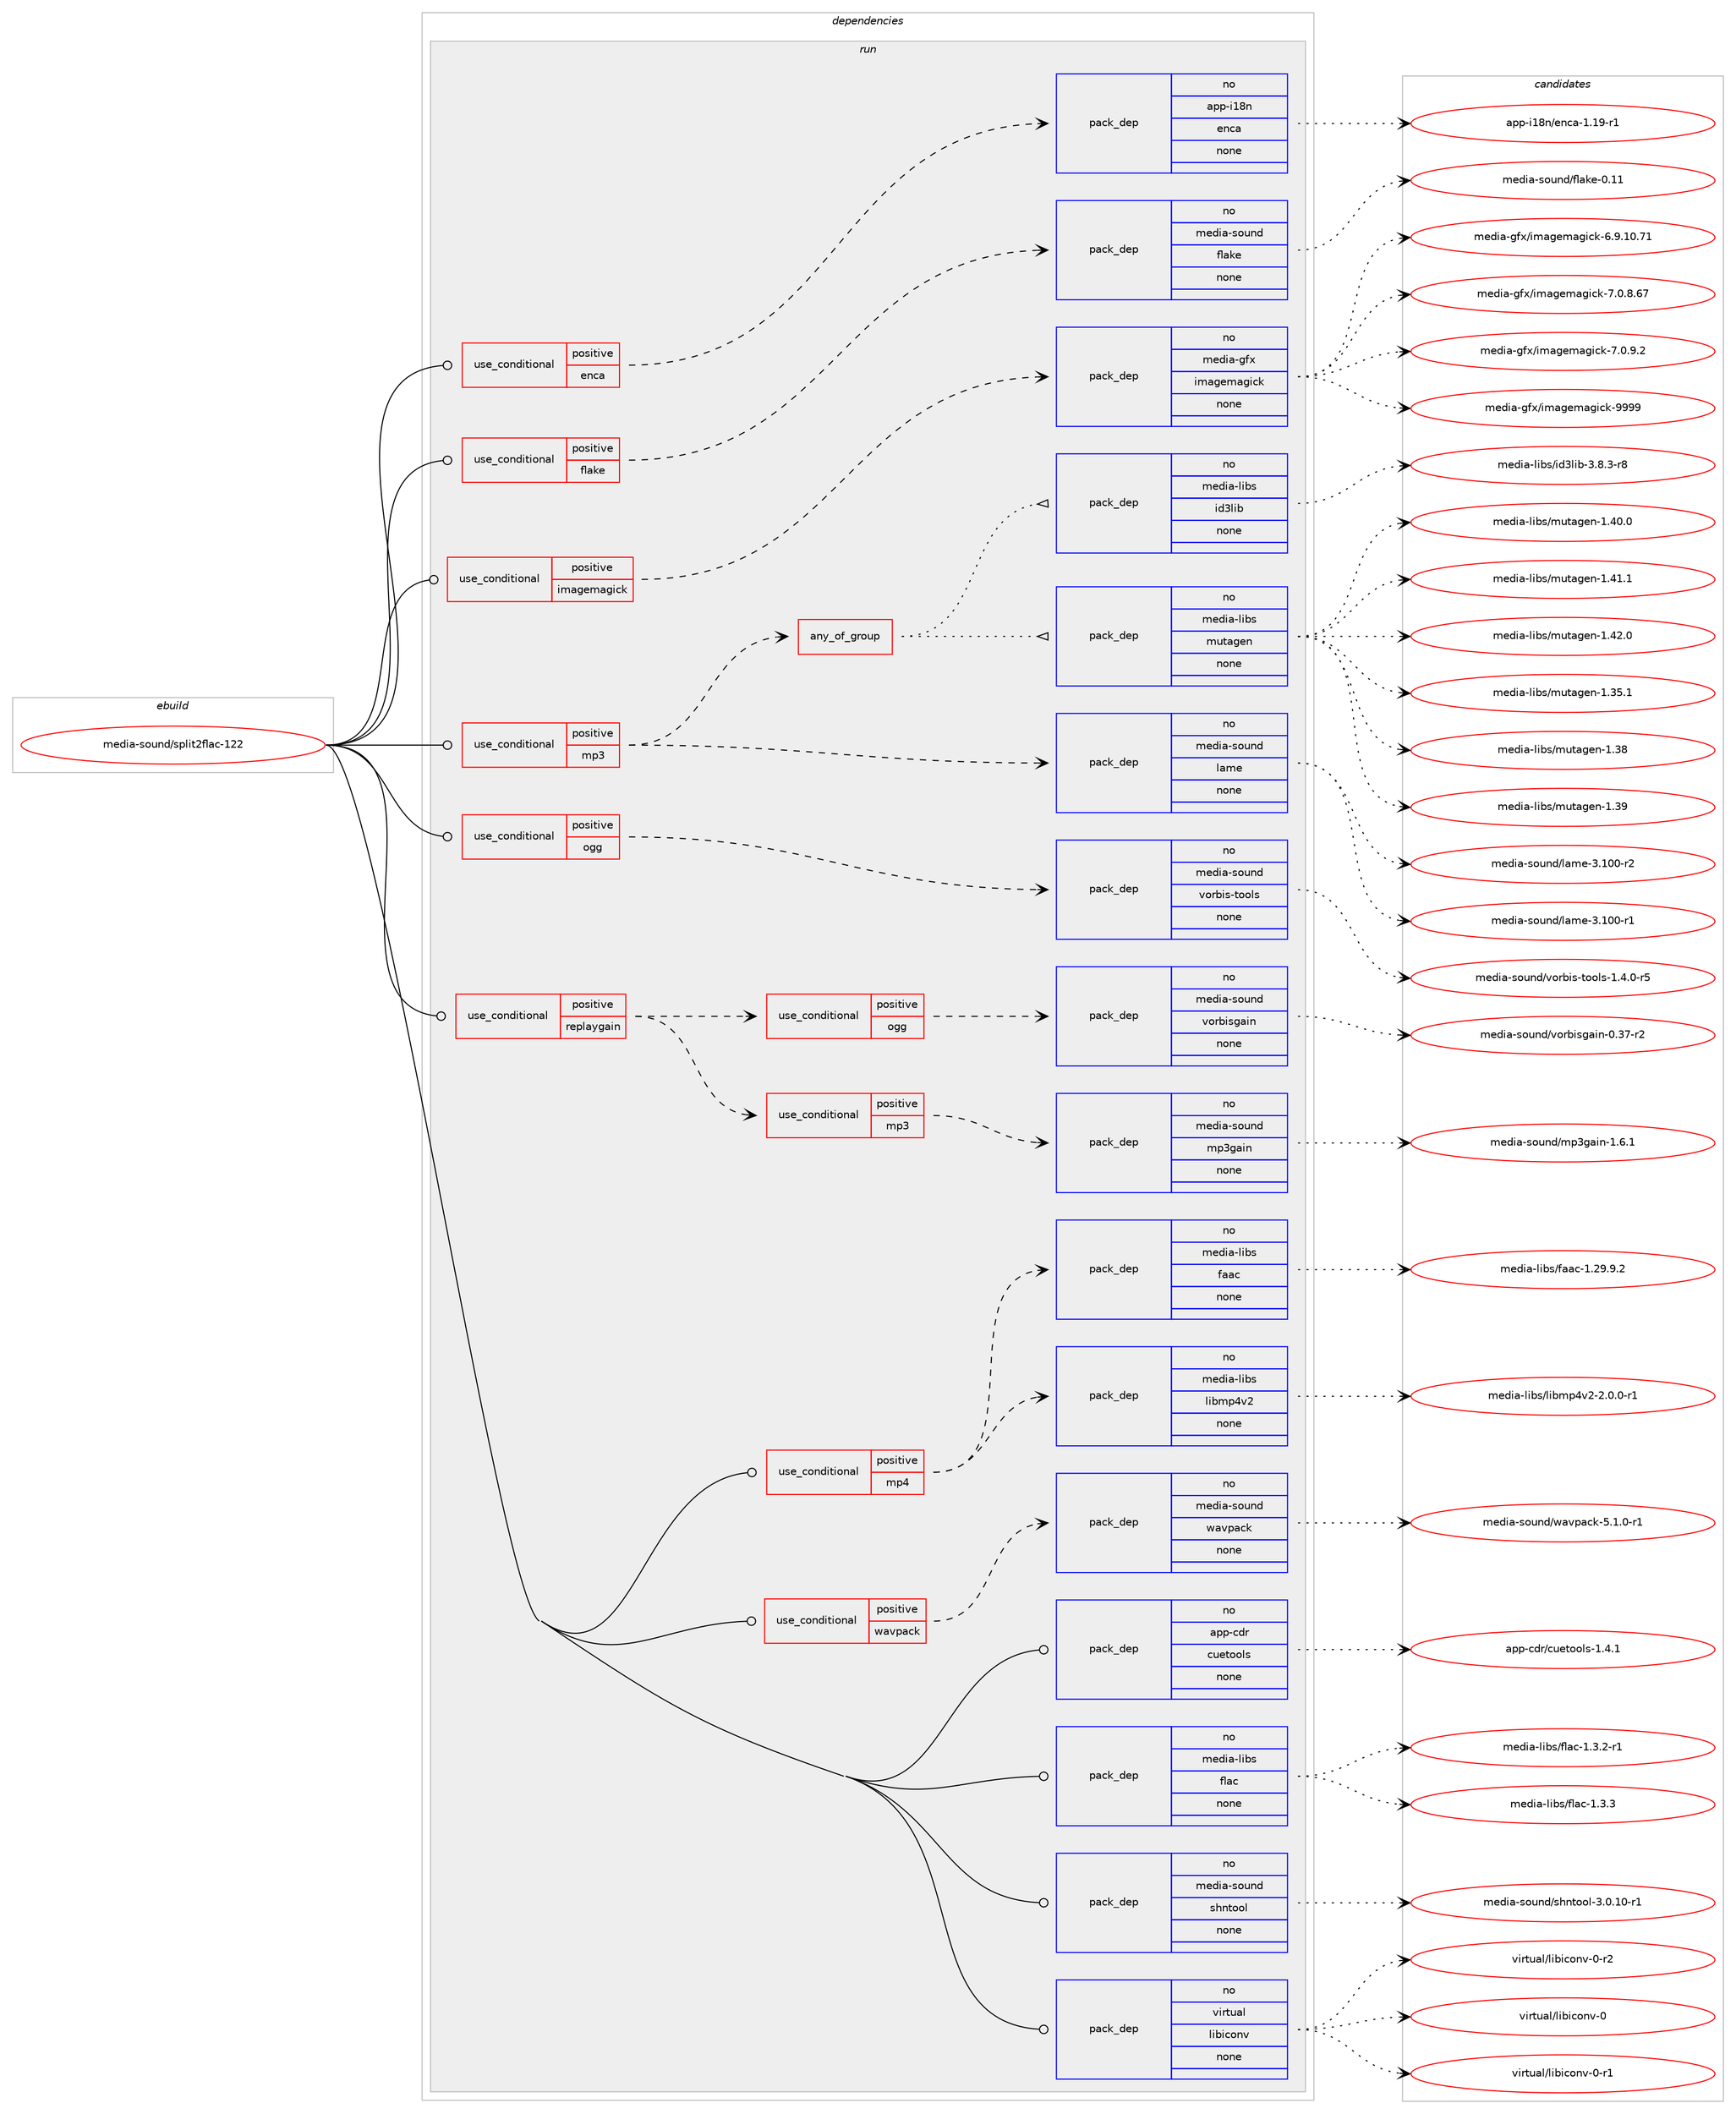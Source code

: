 digraph prolog {

# *************
# Graph options
# *************

newrank=true;
concentrate=true;
compound=true;
graph [rankdir=LR,fontname=Helvetica,fontsize=10,ranksep=1.5];#, ranksep=2.5, nodesep=0.2];
edge  [arrowhead=vee];
node  [fontname=Helvetica,fontsize=10];

# **********
# The ebuild
# **********

subgraph cluster_leftcol {
color=gray;
rank=same;
label=<<i>ebuild</i>>;
id [label="media-sound/split2flac-122", color=red, width=4, href="../media-sound/split2flac-122.svg"];
}

# ****************
# The dependencies
# ****************

subgraph cluster_midcol {
color=gray;
label=<<i>dependencies</i>>;
subgraph cluster_compile {
fillcolor="#eeeeee";
style=filled;
label=<<i>compile</i>>;
}
subgraph cluster_compileandrun {
fillcolor="#eeeeee";
style=filled;
label=<<i>compile and run</i>>;
}
subgraph cluster_run {
fillcolor="#eeeeee";
style=filled;
label=<<i>run</i>>;
subgraph cond195192 {
dependency803782 [label=<<TABLE BORDER="0" CELLBORDER="1" CELLSPACING="0" CELLPADDING="4"><TR><TD ROWSPAN="3" CELLPADDING="10">use_conditional</TD></TR><TR><TD>positive</TD></TR><TR><TD>enca</TD></TR></TABLE>>, shape=none, color=red];
subgraph pack594546 {
dependency803783 [label=<<TABLE BORDER="0" CELLBORDER="1" CELLSPACING="0" CELLPADDING="4" WIDTH="220"><TR><TD ROWSPAN="6" CELLPADDING="30">pack_dep</TD></TR><TR><TD WIDTH="110">no</TD></TR><TR><TD>app-i18n</TD></TR><TR><TD>enca</TD></TR><TR><TD>none</TD></TR><TR><TD></TD></TR></TABLE>>, shape=none, color=blue];
}
dependency803782:e -> dependency803783:w [weight=20,style="dashed",arrowhead="vee"];
}
id:e -> dependency803782:w [weight=20,style="solid",arrowhead="odot"];
subgraph cond195193 {
dependency803784 [label=<<TABLE BORDER="0" CELLBORDER="1" CELLSPACING="0" CELLPADDING="4"><TR><TD ROWSPAN="3" CELLPADDING="10">use_conditional</TD></TR><TR><TD>positive</TD></TR><TR><TD>flake</TD></TR></TABLE>>, shape=none, color=red];
subgraph pack594547 {
dependency803785 [label=<<TABLE BORDER="0" CELLBORDER="1" CELLSPACING="0" CELLPADDING="4" WIDTH="220"><TR><TD ROWSPAN="6" CELLPADDING="30">pack_dep</TD></TR><TR><TD WIDTH="110">no</TD></TR><TR><TD>media-sound</TD></TR><TR><TD>flake</TD></TR><TR><TD>none</TD></TR><TR><TD></TD></TR></TABLE>>, shape=none, color=blue];
}
dependency803784:e -> dependency803785:w [weight=20,style="dashed",arrowhead="vee"];
}
id:e -> dependency803784:w [weight=20,style="solid",arrowhead="odot"];
subgraph cond195194 {
dependency803786 [label=<<TABLE BORDER="0" CELLBORDER="1" CELLSPACING="0" CELLPADDING="4"><TR><TD ROWSPAN="3" CELLPADDING="10">use_conditional</TD></TR><TR><TD>positive</TD></TR><TR><TD>imagemagick</TD></TR></TABLE>>, shape=none, color=red];
subgraph pack594548 {
dependency803787 [label=<<TABLE BORDER="0" CELLBORDER="1" CELLSPACING="0" CELLPADDING="4" WIDTH="220"><TR><TD ROWSPAN="6" CELLPADDING="30">pack_dep</TD></TR><TR><TD WIDTH="110">no</TD></TR><TR><TD>media-gfx</TD></TR><TR><TD>imagemagick</TD></TR><TR><TD>none</TD></TR><TR><TD></TD></TR></TABLE>>, shape=none, color=blue];
}
dependency803786:e -> dependency803787:w [weight=20,style="dashed",arrowhead="vee"];
}
id:e -> dependency803786:w [weight=20,style="solid",arrowhead="odot"];
subgraph cond195195 {
dependency803788 [label=<<TABLE BORDER="0" CELLBORDER="1" CELLSPACING="0" CELLPADDING="4"><TR><TD ROWSPAN="3" CELLPADDING="10">use_conditional</TD></TR><TR><TD>positive</TD></TR><TR><TD>mp3</TD></TR></TABLE>>, shape=none, color=red];
subgraph pack594549 {
dependency803789 [label=<<TABLE BORDER="0" CELLBORDER="1" CELLSPACING="0" CELLPADDING="4" WIDTH="220"><TR><TD ROWSPAN="6" CELLPADDING="30">pack_dep</TD></TR><TR><TD WIDTH="110">no</TD></TR><TR><TD>media-sound</TD></TR><TR><TD>lame</TD></TR><TR><TD>none</TD></TR><TR><TD></TD></TR></TABLE>>, shape=none, color=blue];
}
dependency803788:e -> dependency803789:w [weight=20,style="dashed",arrowhead="vee"];
subgraph any13596 {
dependency803790 [label=<<TABLE BORDER="0" CELLBORDER="1" CELLSPACING="0" CELLPADDING="4"><TR><TD CELLPADDING="10">any_of_group</TD></TR></TABLE>>, shape=none, color=red];subgraph pack594550 {
dependency803791 [label=<<TABLE BORDER="0" CELLBORDER="1" CELLSPACING="0" CELLPADDING="4" WIDTH="220"><TR><TD ROWSPAN="6" CELLPADDING="30">pack_dep</TD></TR><TR><TD WIDTH="110">no</TD></TR><TR><TD>media-libs</TD></TR><TR><TD>mutagen</TD></TR><TR><TD>none</TD></TR><TR><TD></TD></TR></TABLE>>, shape=none, color=blue];
}
dependency803790:e -> dependency803791:w [weight=20,style="dotted",arrowhead="oinv"];
subgraph pack594551 {
dependency803792 [label=<<TABLE BORDER="0" CELLBORDER="1" CELLSPACING="0" CELLPADDING="4" WIDTH="220"><TR><TD ROWSPAN="6" CELLPADDING="30">pack_dep</TD></TR><TR><TD WIDTH="110">no</TD></TR><TR><TD>media-libs</TD></TR><TR><TD>id3lib</TD></TR><TR><TD>none</TD></TR><TR><TD></TD></TR></TABLE>>, shape=none, color=blue];
}
dependency803790:e -> dependency803792:w [weight=20,style="dotted",arrowhead="oinv"];
}
dependency803788:e -> dependency803790:w [weight=20,style="dashed",arrowhead="vee"];
}
id:e -> dependency803788:w [weight=20,style="solid",arrowhead="odot"];
subgraph cond195196 {
dependency803793 [label=<<TABLE BORDER="0" CELLBORDER="1" CELLSPACING="0" CELLPADDING="4"><TR><TD ROWSPAN="3" CELLPADDING="10">use_conditional</TD></TR><TR><TD>positive</TD></TR><TR><TD>mp4</TD></TR></TABLE>>, shape=none, color=red];
subgraph pack594552 {
dependency803794 [label=<<TABLE BORDER="0" CELLBORDER="1" CELLSPACING="0" CELLPADDING="4" WIDTH="220"><TR><TD ROWSPAN="6" CELLPADDING="30">pack_dep</TD></TR><TR><TD WIDTH="110">no</TD></TR><TR><TD>media-libs</TD></TR><TR><TD>faac</TD></TR><TR><TD>none</TD></TR><TR><TD></TD></TR></TABLE>>, shape=none, color=blue];
}
dependency803793:e -> dependency803794:w [weight=20,style="dashed",arrowhead="vee"];
subgraph pack594553 {
dependency803795 [label=<<TABLE BORDER="0" CELLBORDER="1" CELLSPACING="0" CELLPADDING="4" WIDTH="220"><TR><TD ROWSPAN="6" CELLPADDING="30">pack_dep</TD></TR><TR><TD WIDTH="110">no</TD></TR><TR><TD>media-libs</TD></TR><TR><TD>libmp4v2</TD></TR><TR><TD>none</TD></TR><TR><TD></TD></TR></TABLE>>, shape=none, color=blue];
}
dependency803793:e -> dependency803795:w [weight=20,style="dashed",arrowhead="vee"];
}
id:e -> dependency803793:w [weight=20,style="solid",arrowhead="odot"];
subgraph cond195197 {
dependency803796 [label=<<TABLE BORDER="0" CELLBORDER="1" CELLSPACING="0" CELLPADDING="4"><TR><TD ROWSPAN="3" CELLPADDING="10">use_conditional</TD></TR><TR><TD>positive</TD></TR><TR><TD>ogg</TD></TR></TABLE>>, shape=none, color=red];
subgraph pack594554 {
dependency803797 [label=<<TABLE BORDER="0" CELLBORDER="1" CELLSPACING="0" CELLPADDING="4" WIDTH="220"><TR><TD ROWSPAN="6" CELLPADDING="30">pack_dep</TD></TR><TR><TD WIDTH="110">no</TD></TR><TR><TD>media-sound</TD></TR><TR><TD>vorbis-tools</TD></TR><TR><TD>none</TD></TR><TR><TD></TD></TR></TABLE>>, shape=none, color=blue];
}
dependency803796:e -> dependency803797:w [weight=20,style="dashed",arrowhead="vee"];
}
id:e -> dependency803796:w [weight=20,style="solid",arrowhead="odot"];
subgraph cond195198 {
dependency803798 [label=<<TABLE BORDER="0" CELLBORDER="1" CELLSPACING="0" CELLPADDING="4"><TR><TD ROWSPAN="3" CELLPADDING="10">use_conditional</TD></TR><TR><TD>positive</TD></TR><TR><TD>replaygain</TD></TR></TABLE>>, shape=none, color=red];
subgraph cond195199 {
dependency803799 [label=<<TABLE BORDER="0" CELLBORDER="1" CELLSPACING="0" CELLPADDING="4"><TR><TD ROWSPAN="3" CELLPADDING="10">use_conditional</TD></TR><TR><TD>positive</TD></TR><TR><TD>mp3</TD></TR></TABLE>>, shape=none, color=red];
subgraph pack594555 {
dependency803800 [label=<<TABLE BORDER="0" CELLBORDER="1" CELLSPACING="0" CELLPADDING="4" WIDTH="220"><TR><TD ROWSPAN="6" CELLPADDING="30">pack_dep</TD></TR><TR><TD WIDTH="110">no</TD></TR><TR><TD>media-sound</TD></TR><TR><TD>mp3gain</TD></TR><TR><TD>none</TD></TR><TR><TD></TD></TR></TABLE>>, shape=none, color=blue];
}
dependency803799:e -> dependency803800:w [weight=20,style="dashed",arrowhead="vee"];
}
dependency803798:e -> dependency803799:w [weight=20,style="dashed",arrowhead="vee"];
subgraph cond195200 {
dependency803801 [label=<<TABLE BORDER="0" CELLBORDER="1" CELLSPACING="0" CELLPADDING="4"><TR><TD ROWSPAN="3" CELLPADDING="10">use_conditional</TD></TR><TR><TD>positive</TD></TR><TR><TD>ogg</TD></TR></TABLE>>, shape=none, color=red];
subgraph pack594556 {
dependency803802 [label=<<TABLE BORDER="0" CELLBORDER="1" CELLSPACING="0" CELLPADDING="4" WIDTH="220"><TR><TD ROWSPAN="6" CELLPADDING="30">pack_dep</TD></TR><TR><TD WIDTH="110">no</TD></TR><TR><TD>media-sound</TD></TR><TR><TD>vorbisgain</TD></TR><TR><TD>none</TD></TR><TR><TD></TD></TR></TABLE>>, shape=none, color=blue];
}
dependency803801:e -> dependency803802:w [weight=20,style="dashed",arrowhead="vee"];
}
dependency803798:e -> dependency803801:w [weight=20,style="dashed",arrowhead="vee"];
}
id:e -> dependency803798:w [weight=20,style="solid",arrowhead="odot"];
subgraph cond195201 {
dependency803803 [label=<<TABLE BORDER="0" CELLBORDER="1" CELLSPACING="0" CELLPADDING="4"><TR><TD ROWSPAN="3" CELLPADDING="10">use_conditional</TD></TR><TR><TD>positive</TD></TR><TR><TD>wavpack</TD></TR></TABLE>>, shape=none, color=red];
subgraph pack594557 {
dependency803804 [label=<<TABLE BORDER="0" CELLBORDER="1" CELLSPACING="0" CELLPADDING="4" WIDTH="220"><TR><TD ROWSPAN="6" CELLPADDING="30">pack_dep</TD></TR><TR><TD WIDTH="110">no</TD></TR><TR><TD>media-sound</TD></TR><TR><TD>wavpack</TD></TR><TR><TD>none</TD></TR><TR><TD></TD></TR></TABLE>>, shape=none, color=blue];
}
dependency803803:e -> dependency803804:w [weight=20,style="dashed",arrowhead="vee"];
}
id:e -> dependency803803:w [weight=20,style="solid",arrowhead="odot"];
subgraph pack594558 {
dependency803805 [label=<<TABLE BORDER="0" CELLBORDER="1" CELLSPACING="0" CELLPADDING="4" WIDTH="220"><TR><TD ROWSPAN="6" CELLPADDING="30">pack_dep</TD></TR><TR><TD WIDTH="110">no</TD></TR><TR><TD>app-cdr</TD></TR><TR><TD>cuetools</TD></TR><TR><TD>none</TD></TR><TR><TD></TD></TR></TABLE>>, shape=none, color=blue];
}
id:e -> dependency803805:w [weight=20,style="solid",arrowhead="odot"];
subgraph pack594559 {
dependency803806 [label=<<TABLE BORDER="0" CELLBORDER="1" CELLSPACING="0" CELLPADDING="4" WIDTH="220"><TR><TD ROWSPAN="6" CELLPADDING="30">pack_dep</TD></TR><TR><TD WIDTH="110">no</TD></TR><TR><TD>media-libs</TD></TR><TR><TD>flac</TD></TR><TR><TD>none</TD></TR><TR><TD></TD></TR></TABLE>>, shape=none, color=blue];
}
id:e -> dependency803806:w [weight=20,style="solid",arrowhead="odot"];
subgraph pack594560 {
dependency803807 [label=<<TABLE BORDER="0" CELLBORDER="1" CELLSPACING="0" CELLPADDING="4" WIDTH="220"><TR><TD ROWSPAN="6" CELLPADDING="30">pack_dep</TD></TR><TR><TD WIDTH="110">no</TD></TR><TR><TD>media-sound</TD></TR><TR><TD>shntool</TD></TR><TR><TD>none</TD></TR><TR><TD></TD></TR></TABLE>>, shape=none, color=blue];
}
id:e -> dependency803807:w [weight=20,style="solid",arrowhead="odot"];
subgraph pack594561 {
dependency803808 [label=<<TABLE BORDER="0" CELLBORDER="1" CELLSPACING="0" CELLPADDING="4" WIDTH="220"><TR><TD ROWSPAN="6" CELLPADDING="30">pack_dep</TD></TR><TR><TD WIDTH="110">no</TD></TR><TR><TD>virtual</TD></TR><TR><TD>libiconv</TD></TR><TR><TD>none</TD></TR><TR><TD></TD></TR></TABLE>>, shape=none, color=blue];
}
id:e -> dependency803808:w [weight=20,style="solid",arrowhead="odot"];
}
}

# **************
# The candidates
# **************

subgraph cluster_choices {
rank=same;
color=gray;
label=<<i>candidates</i>>;

subgraph choice594546 {
color=black;
nodesep=1;
choice9711211245105495611047101110999745494649574511449 [label="app-i18n/enca-1.19-r1", color=red, width=4,href="../app-i18n/enca-1.19-r1.svg"];
dependency803783:e -> choice9711211245105495611047101110999745494649574511449:w [style=dotted,weight="100"];
}
subgraph choice594547 {
color=black;
nodesep=1;
choice109101100105974511511111711010047102108971071014548464949 [label="media-sound/flake-0.11", color=red, width=4,href="../media-sound/flake-0.11.svg"];
dependency803785:e -> choice109101100105974511511111711010047102108971071014548464949:w [style=dotted,weight="100"];
}
subgraph choice594548 {
color=black;
nodesep=1;
choice10910110010597451031021204710510997103101109971031059910745544657464948465549 [label="media-gfx/imagemagick-6.9.10.71", color=red, width=4,href="../media-gfx/imagemagick-6.9.10.71.svg"];
choice109101100105974510310212047105109971031011099710310599107455546484656465455 [label="media-gfx/imagemagick-7.0.8.67", color=red, width=4,href="../media-gfx/imagemagick-7.0.8.67.svg"];
choice1091011001059745103102120471051099710310110997103105991074555464846574650 [label="media-gfx/imagemagick-7.0.9.2", color=red, width=4,href="../media-gfx/imagemagick-7.0.9.2.svg"];
choice1091011001059745103102120471051099710310110997103105991074557575757 [label="media-gfx/imagemagick-9999", color=red, width=4,href="../media-gfx/imagemagick-9999.svg"];
dependency803787:e -> choice10910110010597451031021204710510997103101109971031059910745544657464948465549:w [style=dotted,weight="100"];
dependency803787:e -> choice109101100105974510310212047105109971031011099710310599107455546484656465455:w [style=dotted,weight="100"];
dependency803787:e -> choice1091011001059745103102120471051099710310110997103105991074555464846574650:w [style=dotted,weight="100"];
dependency803787:e -> choice1091011001059745103102120471051099710310110997103105991074557575757:w [style=dotted,weight="100"];
}
subgraph choice594549 {
color=black;
nodesep=1;
choice109101100105974511511111711010047108971091014551464948484511449 [label="media-sound/lame-3.100-r1", color=red, width=4,href="../media-sound/lame-3.100-r1.svg"];
choice109101100105974511511111711010047108971091014551464948484511450 [label="media-sound/lame-3.100-r2", color=red, width=4,href="../media-sound/lame-3.100-r2.svg"];
dependency803789:e -> choice109101100105974511511111711010047108971091014551464948484511449:w [style=dotted,weight="100"];
dependency803789:e -> choice109101100105974511511111711010047108971091014551464948484511450:w [style=dotted,weight="100"];
}
subgraph choice594550 {
color=black;
nodesep=1;
choice109101100105974510810598115471091171169710310111045494651534649 [label="media-libs/mutagen-1.35.1", color=red, width=4,href="../media-libs/mutagen-1.35.1.svg"];
choice10910110010597451081059811547109117116971031011104549465156 [label="media-libs/mutagen-1.38", color=red, width=4,href="../media-libs/mutagen-1.38.svg"];
choice10910110010597451081059811547109117116971031011104549465157 [label="media-libs/mutagen-1.39", color=red, width=4,href="../media-libs/mutagen-1.39.svg"];
choice109101100105974510810598115471091171169710310111045494652484648 [label="media-libs/mutagen-1.40.0", color=red, width=4,href="../media-libs/mutagen-1.40.0.svg"];
choice109101100105974510810598115471091171169710310111045494652494649 [label="media-libs/mutagen-1.41.1", color=red, width=4,href="../media-libs/mutagen-1.41.1.svg"];
choice109101100105974510810598115471091171169710310111045494652504648 [label="media-libs/mutagen-1.42.0", color=red, width=4,href="../media-libs/mutagen-1.42.0.svg"];
dependency803791:e -> choice109101100105974510810598115471091171169710310111045494651534649:w [style=dotted,weight="100"];
dependency803791:e -> choice10910110010597451081059811547109117116971031011104549465156:w [style=dotted,weight="100"];
dependency803791:e -> choice10910110010597451081059811547109117116971031011104549465157:w [style=dotted,weight="100"];
dependency803791:e -> choice109101100105974510810598115471091171169710310111045494652484648:w [style=dotted,weight="100"];
dependency803791:e -> choice109101100105974510810598115471091171169710310111045494652494649:w [style=dotted,weight="100"];
dependency803791:e -> choice109101100105974510810598115471091171169710310111045494652504648:w [style=dotted,weight="100"];
}
subgraph choice594551 {
color=black;
nodesep=1;
choice1091011001059745108105981154710510051108105984551465646514511456 [label="media-libs/id3lib-3.8.3-r8", color=red, width=4,href="../media-libs/id3lib-3.8.3-r8.svg"];
dependency803792:e -> choice1091011001059745108105981154710510051108105984551465646514511456:w [style=dotted,weight="100"];
}
subgraph choice594552 {
color=black;
nodesep=1;
choice10910110010597451081059811547102979799454946505746574650 [label="media-libs/faac-1.29.9.2", color=red, width=4,href="../media-libs/faac-1.29.9.2.svg"];
dependency803794:e -> choice10910110010597451081059811547102979799454946505746574650:w [style=dotted,weight="100"];
}
subgraph choice594553 {
color=black;
nodesep=1;
choice109101100105974510810598115471081059810911252118504550464846484511449 [label="media-libs/libmp4v2-2.0.0-r1", color=red, width=4,href="../media-libs/libmp4v2-2.0.0-r1.svg"];
dependency803795:e -> choice109101100105974510810598115471081059810911252118504550464846484511449:w [style=dotted,weight="100"];
}
subgraph choice594554 {
color=black;
nodesep=1;
choice10910110010597451151111171101004711811111498105115451161111111081154549465246484511453 [label="media-sound/vorbis-tools-1.4.0-r5", color=red, width=4,href="../media-sound/vorbis-tools-1.4.0-r5.svg"];
dependency803797:e -> choice10910110010597451151111171101004711811111498105115451161111111081154549465246484511453:w [style=dotted,weight="100"];
}
subgraph choice594555 {
color=black;
nodesep=1;
choice1091011001059745115111117110100471091125110397105110454946544649 [label="media-sound/mp3gain-1.6.1", color=red, width=4,href="../media-sound/mp3gain-1.6.1.svg"];
dependency803800:e -> choice1091011001059745115111117110100471091125110397105110454946544649:w [style=dotted,weight="100"];
}
subgraph choice594556 {
color=black;
nodesep=1;
choice109101100105974511511111711010047118111114981051151039710511045484651554511450 [label="media-sound/vorbisgain-0.37-r2", color=red, width=4,href="../media-sound/vorbisgain-0.37-r2.svg"];
dependency803802:e -> choice109101100105974511511111711010047118111114981051151039710511045484651554511450:w [style=dotted,weight="100"];
}
subgraph choice594557 {
color=black;
nodesep=1;
choice1091011001059745115111117110100471199711811297991074553464946484511449 [label="media-sound/wavpack-5.1.0-r1", color=red, width=4,href="../media-sound/wavpack-5.1.0-r1.svg"];
dependency803804:e -> choice1091011001059745115111117110100471199711811297991074553464946484511449:w [style=dotted,weight="100"];
}
subgraph choice594558 {
color=black;
nodesep=1;
choice9711211245991001144799117101116111111108115454946524649 [label="app-cdr/cuetools-1.4.1", color=red, width=4,href="../app-cdr/cuetools-1.4.1.svg"];
dependency803805:e -> choice9711211245991001144799117101116111111108115454946524649:w [style=dotted,weight="100"];
}
subgraph choice594559 {
color=black;
nodesep=1;
choice1091011001059745108105981154710210897994549465146504511449 [label="media-libs/flac-1.3.2-r1", color=red, width=4,href="../media-libs/flac-1.3.2-r1.svg"];
choice109101100105974510810598115471021089799454946514651 [label="media-libs/flac-1.3.3", color=red, width=4,href="../media-libs/flac-1.3.3.svg"];
dependency803806:e -> choice1091011001059745108105981154710210897994549465146504511449:w [style=dotted,weight="100"];
dependency803806:e -> choice109101100105974510810598115471021089799454946514651:w [style=dotted,weight="100"];
}
subgraph choice594560 {
color=black;
nodesep=1;
choice109101100105974511511111711010047115104110116111111108455146484649484511449 [label="media-sound/shntool-3.0.10-r1", color=red, width=4,href="../media-sound/shntool-3.0.10-r1.svg"];
dependency803807:e -> choice109101100105974511511111711010047115104110116111111108455146484649484511449:w [style=dotted,weight="100"];
}
subgraph choice594561 {
color=black;
nodesep=1;
choice118105114116117971084710810598105991111101184548 [label="virtual/libiconv-0", color=red, width=4,href="../virtual/libiconv-0.svg"];
choice1181051141161179710847108105981059911111011845484511449 [label="virtual/libiconv-0-r1", color=red, width=4,href="../virtual/libiconv-0-r1.svg"];
choice1181051141161179710847108105981059911111011845484511450 [label="virtual/libiconv-0-r2", color=red, width=4,href="../virtual/libiconv-0-r2.svg"];
dependency803808:e -> choice118105114116117971084710810598105991111101184548:w [style=dotted,weight="100"];
dependency803808:e -> choice1181051141161179710847108105981059911111011845484511449:w [style=dotted,weight="100"];
dependency803808:e -> choice1181051141161179710847108105981059911111011845484511450:w [style=dotted,weight="100"];
}
}

}
